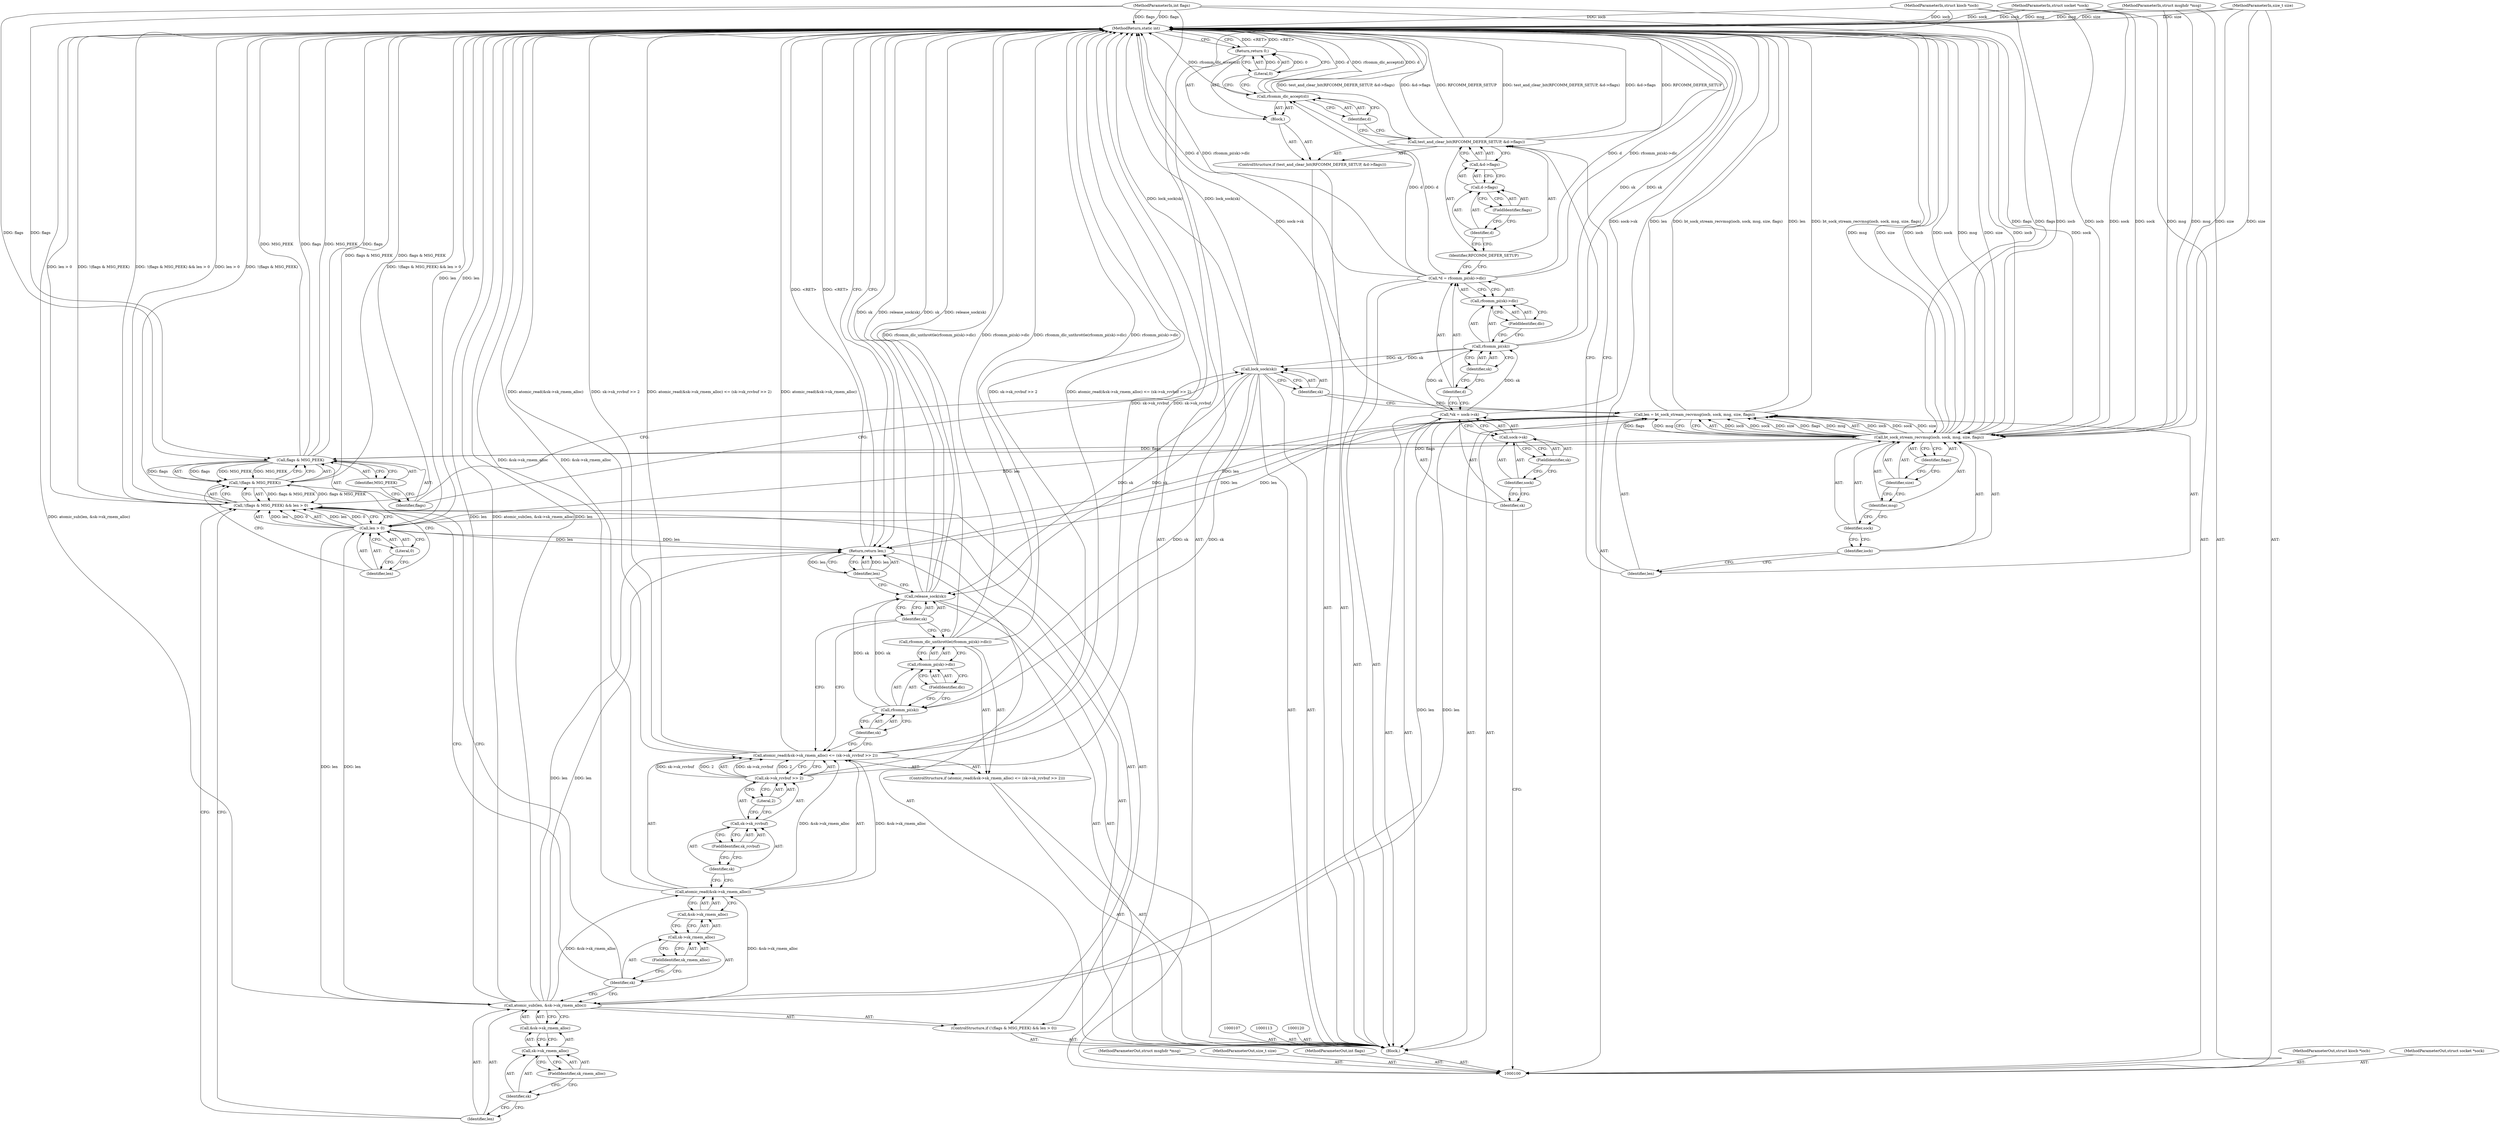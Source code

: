 digraph "0_linux_f3d3342602f8bcbf37d7c46641cb9bca7618eb1c_9" {
"1000179" [label="(MethodReturn,static int)"];
"1000101" [label="(MethodParameterIn,struct kiocb *iocb)"];
"1000276" [label="(MethodParameterOut,struct kiocb *iocb)"];
"1000102" [label="(MethodParameterIn,struct socket *sock)"];
"1000277" [label="(MethodParameterOut,struct socket *sock)"];
"1000132" [label="(Literal,0)"];
"1000131" [label="(Return,return 0;)"];
"1000133" [label="(Call,len = bt_sock_stream_recvmsg(iocb, sock, msg, size, flags))"];
"1000134" [label="(Identifier,len)"];
"1000136" [label="(Identifier,iocb)"];
"1000137" [label="(Identifier,sock)"];
"1000138" [label="(Identifier,msg)"];
"1000139" [label="(Identifier,size)"];
"1000140" [label="(Identifier,flags)"];
"1000135" [label="(Call,bt_sock_stream_recvmsg(iocb, sock, msg, size, flags))"];
"1000141" [label="(Call,lock_sock(sk))"];
"1000142" [label="(Identifier,sk)"];
"1000143" [label="(ControlStructure,if (!(flags & MSG_PEEK) && len > 0))"];
"1000148" [label="(Identifier,MSG_PEEK)"];
"1000149" [label="(Call,len > 0)"];
"1000150" [label="(Identifier,len)"];
"1000151" [label="(Literal,0)"];
"1000144" [label="(Call,!(flags & MSG_PEEK) && len > 0)"];
"1000145" [label="(Call,!(flags & MSG_PEEK))"];
"1000146" [label="(Call,flags & MSG_PEEK)"];
"1000147" [label="(Identifier,flags)"];
"1000153" [label="(Identifier,len)"];
"1000154" [label="(Call,&sk->sk_rmem_alloc)"];
"1000155" [label="(Call,sk->sk_rmem_alloc)"];
"1000156" [label="(Identifier,sk)"];
"1000152" [label="(Call,atomic_sub(len, &sk->sk_rmem_alloc))"];
"1000157" [label="(FieldIdentifier,sk_rmem_alloc)"];
"1000158" [label="(ControlStructure,if (atomic_read(&sk->sk_rmem_alloc) <= (sk->sk_rcvbuf >> 2)))"];
"1000161" [label="(Call,&sk->sk_rmem_alloc)"];
"1000162" [label="(Call,sk->sk_rmem_alloc)"];
"1000163" [label="(Identifier,sk)"];
"1000164" [label="(FieldIdentifier,sk_rmem_alloc)"];
"1000165" [label="(Call,sk->sk_rcvbuf >> 2)"];
"1000166" [label="(Call,sk->sk_rcvbuf)"];
"1000167" [label="(Identifier,sk)"];
"1000168" [label="(FieldIdentifier,sk_rcvbuf)"];
"1000159" [label="(Call,atomic_read(&sk->sk_rmem_alloc) <= (sk->sk_rcvbuf >> 2))"];
"1000160" [label="(Call,atomic_read(&sk->sk_rmem_alloc))"];
"1000169" [label="(Literal,2)"];
"1000103" [label="(MethodParameterIn,struct msghdr *msg)"];
"1000278" [label="(MethodParameterOut,struct msghdr *msg)"];
"1000104" [label="(MethodParameterIn,size_t size)"];
"1000279" [label="(MethodParameterOut,size_t size)"];
"1000105" [label="(MethodParameterIn,int flags)"];
"1000280" [label="(MethodParameterOut,int flags)"];
"1000170" [label="(Call,rfcomm_dlc_unthrottle(rfcomm_pi(sk)->dlc))"];
"1000171" [label="(Call,rfcomm_pi(sk)->dlc)"];
"1000172" [label="(Call,rfcomm_pi(sk))"];
"1000173" [label="(Identifier,sk)"];
"1000174" [label="(FieldIdentifier,dlc)"];
"1000175" [label="(Call,release_sock(sk))"];
"1000176" [label="(Identifier,sk)"];
"1000177" [label="(Return,return len;)"];
"1000178" [label="(Identifier,len)"];
"1000106" [label="(Block,)"];
"1000108" [label="(Call,*sk = sock->sk)"];
"1000109" [label="(Identifier,sk)"];
"1000110" [label="(Call,sock->sk)"];
"1000111" [label="(Identifier,sock)"];
"1000112" [label="(FieldIdentifier,sk)"];
"1000114" [label="(Call,*d = rfcomm_pi(sk)->dlc)"];
"1000115" [label="(Identifier,d)"];
"1000116" [label="(Call,rfcomm_pi(sk)->dlc)"];
"1000117" [label="(Call,rfcomm_pi(sk))"];
"1000118" [label="(Identifier,sk)"];
"1000119" [label="(FieldIdentifier,dlc)"];
"1000121" [label="(ControlStructure,if (test_and_clear_bit(RFCOMM_DEFER_SETUP, &d->flags)))"];
"1000123" [label="(Identifier,RFCOMM_DEFER_SETUP)"];
"1000124" [label="(Call,&d->flags)"];
"1000125" [label="(Call,d->flags)"];
"1000126" [label="(Identifier,d)"];
"1000127" [label="(FieldIdentifier,flags)"];
"1000128" [label="(Block,)"];
"1000122" [label="(Call,test_and_clear_bit(RFCOMM_DEFER_SETUP, &d->flags))"];
"1000130" [label="(Identifier,d)"];
"1000129" [label="(Call,rfcomm_dlc_accept(d))"];
"1000179" -> "1000100"  [label="AST: "];
"1000179" -> "1000131"  [label="CFG: "];
"1000179" -> "1000177"  [label="CFG: "];
"1000131" -> "1000179"  [label="DDG: <RET>"];
"1000129" -> "1000179"  [label="DDG: d"];
"1000129" -> "1000179"  [label="DDG: rfcomm_dlc_accept(d)"];
"1000104" -> "1000179"  [label="DDG: size"];
"1000105" -> "1000179"  [label="DDG: flags"];
"1000114" -> "1000179"  [label="DDG: d"];
"1000114" -> "1000179"  [label="DDG: rfcomm_pi(sk)->dlc"];
"1000152" -> "1000179"  [label="DDG: len"];
"1000152" -> "1000179"  [label="DDG: atomic_sub(len, &sk->sk_rmem_alloc)"];
"1000117" -> "1000179"  [label="DDG: sk"];
"1000135" -> "1000179"  [label="DDG: msg"];
"1000135" -> "1000179"  [label="DDG: size"];
"1000135" -> "1000179"  [label="DDG: iocb"];
"1000135" -> "1000179"  [label="DDG: sock"];
"1000145" -> "1000179"  [label="DDG: flags & MSG_PEEK"];
"1000159" -> "1000179"  [label="DDG: atomic_read(&sk->sk_rmem_alloc) <= (sk->sk_rcvbuf >> 2)"];
"1000159" -> "1000179"  [label="DDG: atomic_read(&sk->sk_rmem_alloc)"];
"1000159" -> "1000179"  [label="DDG: sk->sk_rcvbuf >> 2"];
"1000122" -> "1000179"  [label="DDG: RFCOMM_DEFER_SETUP"];
"1000122" -> "1000179"  [label="DDG: test_and_clear_bit(RFCOMM_DEFER_SETUP, &d->flags)"];
"1000122" -> "1000179"  [label="DDG: &d->flags"];
"1000141" -> "1000179"  [label="DDG: lock_sock(sk)"];
"1000165" -> "1000179"  [label="DDG: sk->sk_rcvbuf"];
"1000103" -> "1000179"  [label="DDG: msg"];
"1000144" -> "1000179"  [label="DDG: !(flags & MSG_PEEK) && len > 0"];
"1000144" -> "1000179"  [label="DDG: len > 0"];
"1000144" -> "1000179"  [label="DDG: !(flags & MSG_PEEK)"];
"1000133" -> "1000179"  [label="DDG: len"];
"1000133" -> "1000179"  [label="DDG: bt_sock_stream_recvmsg(iocb, sock, msg, size, flags)"];
"1000146" -> "1000179"  [label="DDG: MSG_PEEK"];
"1000146" -> "1000179"  [label="DDG: flags"];
"1000175" -> "1000179"  [label="DDG: sk"];
"1000175" -> "1000179"  [label="DDG: release_sock(sk)"];
"1000102" -> "1000179"  [label="DDG: sock"];
"1000101" -> "1000179"  [label="DDG: iocb"];
"1000108" -> "1000179"  [label="DDG: sock->sk"];
"1000170" -> "1000179"  [label="DDG: rfcomm_pi(sk)->dlc"];
"1000170" -> "1000179"  [label="DDG: rfcomm_dlc_unthrottle(rfcomm_pi(sk)->dlc)"];
"1000149" -> "1000179"  [label="DDG: len"];
"1000160" -> "1000179"  [label="DDG: &sk->sk_rmem_alloc"];
"1000177" -> "1000179"  [label="DDG: <RET>"];
"1000101" -> "1000100"  [label="AST: "];
"1000101" -> "1000179"  [label="DDG: iocb"];
"1000101" -> "1000135"  [label="DDG: iocb"];
"1000276" -> "1000100"  [label="AST: "];
"1000102" -> "1000100"  [label="AST: "];
"1000102" -> "1000179"  [label="DDG: sock"];
"1000102" -> "1000135"  [label="DDG: sock"];
"1000277" -> "1000100"  [label="AST: "];
"1000132" -> "1000131"  [label="AST: "];
"1000132" -> "1000129"  [label="CFG: "];
"1000131" -> "1000132"  [label="CFG: "];
"1000132" -> "1000131"  [label="DDG: 0"];
"1000131" -> "1000128"  [label="AST: "];
"1000131" -> "1000132"  [label="CFG: "];
"1000132" -> "1000131"  [label="AST: "];
"1000179" -> "1000131"  [label="CFG: "];
"1000131" -> "1000179"  [label="DDG: <RET>"];
"1000132" -> "1000131"  [label="DDG: 0"];
"1000133" -> "1000106"  [label="AST: "];
"1000133" -> "1000135"  [label="CFG: "];
"1000134" -> "1000133"  [label="AST: "];
"1000135" -> "1000133"  [label="AST: "];
"1000142" -> "1000133"  [label="CFG: "];
"1000133" -> "1000179"  [label="DDG: len"];
"1000133" -> "1000179"  [label="DDG: bt_sock_stream_recvmsg(iocb, sock, msg, size, flags)"];
"1000135" -> "1000133"  [label="DDG: iocb"];
"1000135" -> "1000133"  [label="DDG: sock"];
"1000135" -> "1000133"  [label="DDG: size"];
"1000135" -> "1000133"  [label="DDG: flags"];
"1000135" -> "1000133"  [label="DDG: msg"];
"1000133" -> "1000149"  [label="DDG: len"];
"1000133" -> "1000152"  [label="DDG: len"];
"1000133" -> "1000177"  [label="DDG: len"];
"1000134" -> "1000133"  [label="AST: "];
"1000134" -> "1000122"  [label="CFG: "];
"1000136" -> "1000134"  [label="CFG: "];
"1000136" -> "1000135"  [label="AST: "];
"1000136" -> "1000134"  [label="CFG: "];
"1000137" -> "1000136"  [label="CFG: "];
"1000137" -> "1000135"  [label="AST: "];
"1000137" -> "1000136"  [label="CFG: "];
"1000138" -> "1000137"  [label="CFG: "];
"1000138" -> "1000135"  [label="AST: "];
"1000138" -> "1000137"  [label="CFG: "];
"1000139" -> "1000138"  [label="CFG: "];
"1000139" -> "1000135"  [label="AST: "];
"1000139" -> "1000138"  [label="CFG: "];
"1000140" -> "1000139"  [label="CFG: "];
"1000140" -> "1000135"  [label="AST: "];
"1000140" -> "1000139"  [label="CFG: "];
"1000135" -> "1000140"  [label="CFG: "];
"1000135" -> "1000133"  [label="AST: "];
"1000135" -> "1000140"  [label="CFG: "];
"1000136" -> "1000135"  [label="AST: "];
"1000137" -> "1000135"  [label="AST: "];
"1000138" -> "1000135"  [label="AST: "];
"1000139" -> "1000135"  [label="AST: "];
"1000140" -> "1000135"  [label="AST: "];
"1000133" -> "1000135"  [label="CFG: "];
"1000135" -> "1000179"  [label="DDG: msg"];
"1000135" -> "1000179"  [label="DDG: size"];
"1000135" -> "1000179"  [label="DDG: iocb"];
"1000135" -> "1000179"  [label="DDG: sock"];
"1000135" -> "1000133"  [label="DDG: iocb"];
"1000135" -> "1000133"  [label="DDG: sock"];
"1000135" -> "1000133"  [label="DDG: size"];
"1000135" -> "1000133"  [label="DDG: flags"];
"1000135" -> "1000133"  [label="DDG: msg"];
"1000101" -> "1000135"  [label="DDG: iocb"];
"1000102" -> "1000135"  [label="DDG: sock"];
"1000103" -> "1000135"  [label="DDG: msg"];
"1000104" -> "1000135"  [label="DDG: size"];
"1000105" -> "1000135"  [label="DDG: flags"];
"1000135" -> "1000146"  [label="DDG: flags"];
"1000141" -> "1000106"  [label="AST: "];
"1000141" -> "1000142"  [label="CFG: "];
"1000142" -> "1000141"  [label="AST: "];
"1000147" -> "1000141"  [label="CFG: "];
"1000141" -> "1000179"  [label="DDG: lock_sock(sk)"];
"1000117" -> "1000141"  [label="DDG: sk"];
"1000141" -> "1000172"  [label="DDG: sk"];
"1000141" -> "1000175"  [label="DDG: sk"];
"1000142" -> "1000141"  [label="AST: "];
"1000142" -> "1000133"  [label="CFG: "];
"1000141" -> "1000142"  [label="CFG: "];
"1000143" -> "1000106"  [label="AST: "];
"1000144" -> "1000143"  [label="AST: "];
"1000152" -> "1000143"  [label="AST: "];
"1000148" -> "1000146"  [label="AST: "];
"1000148" -> "1000147"  [label="CFG: "];
"1000146" -> "1000148"  [label="CFG: "];
"1000149" -> "1000144"  [label="AST: "];
"1000149" -> "1000151"  [label="CFG: "];
"1000150" -> "1000149"  [label="AST: "];
"1000151" -> "1000149"  [label="AST: "];
"1000144" -> "1000149"  [label="CFG: "];
"1000149" -> "1000179"  [label="DDG: len"];
"1000149" -> "1000144"  [label="DDG: len"];
"1000149" -> "1000144"  [label="DDG: 0"];
"1000133" -> "1000149"  [label="DDG: len"];
"1000149" -> "1000152"  [label="DDG: len"];
"1000149" -> "1000177"  [label="DDG: len"];
"1000150" -> "1000149"  [label="AST: "];
"1000150" -> "1000145"  [label="CFG: "];
"1000151" -> "1000150"  [label="CFG: "];
"1000151" -> "1000149"  [label="AST: "];
"1000151" -> "1000150"  [label="CFG: "];
"1000149" -> "1000151"  [label="CFG: "];
"1000144" -> "1000143"  [label="AST: "];
"1000144" -> "1000145"  [label="CFG: "];
"1000144" -> "1000149"  [label="CFG: "];
"1000145" -> "1000144"  [label="AST: "];
"1000149" -> "1000144"  [label="AST: "];
"1000153" -> "1000144"  [label="CFG: "];
"1000163" -> "1000144"  [label="CFG: "];
"1000144" -> "1000179"  [label="DDG: !(flags & MSG_PEEK) && len > 0"];
"1000144" -> "1000179"  [label="DDG: len > 0"];
"1000144" -> "1000179"  [label="DDG: !(flags & MSG_PEEK)"];
"1000145" -> "1000144"  [label="DDG: flags & MSG_PEEK"];
"1000149" -> "1000144"  [label="DDG: len"];
"1000149" -> "1000144"  [label="DDG: 0"];
"1000145" -> "1000144"  [label="AST: "];
"1000145" -> "1000146"  [label="CFG: "];
"1000146" -> "1000145"  [label="AST: "];
"1000150" -> "1000145"  [label="CFG: "];
"1000144" -> "1000145"  [label="CFG: "];
"1000145" -> "1000179"  [label="DDG: flags & MSG_PEEK"];
"1000145" -> "1000144"  [label="DDG: flags & MSG_PEEK"];
"1000146" -> "1000145"  [label="DDG: flags"];
"1000146" -> "1000145"  [label="DDG: MSG_PEEK"];
"1000146" -> "1000145"  [label="AST: "];
"1000146" -> "1000148"  [label="CFG: "];
"1000147" -> "1000146"  [label="AST: "];
"1000148" -> "1000146"  [label="AST: "];
"1000145" -> "1000146"  [label="CFG: "];
"1000146" -> "1000179"  [label="DDG: MSG_PEEK"];
"1000146" -> "1000179"  [label="DDG: flags"];
"1000146" -> "1000145"  [label="DDG: flags"];
"1000146" -> "1000145"  [label="DDG: MSG_PEEK"];
"1000135" -> "1000146"  [label="DDG: flags"];
"1000105" -> "1000146"  [label="DDG: flags"];
"1000147" -> "1000146"  [label="AST: "];
"1000147" -> "1000141"  [label="CFG: "];
"1000148" -> "1000147"  [label="CFG: "];
"1000153" -> "1000152"  [label="AST: "];
"1000153" -> "1000144"  [label="CFG: "];
"1000156" -> "1000153"  [label="CFG: "];
"1000154" -> "1000152"  [label="AST: "];
"1000154" -> "1000155"  [label="CFG: "];
"1000155" -> "1000154"  [label="AST: "];
"1000152" -> "1000154"  [label="CFG: "];
"1000155" -> "1000154"  [label="AST: "];
"1000155" -> "1000157"  [label="CFG: "];
"1000156" -> "1000155"  [label="AST: "];
"1000157" -> "1000155"  [label="AST: "];
"1000154" -> "1000155"  [label="CFG: "];
"1000156" -> "1000155"  [label="AST: "];
"1000156" -> "1000153"  [label="CFG: "];
"1000157" -> "1000156"  [label="CFG: "];
"1000152" -> "1000143"  [label="AST: "];
"1000152" -> "1000154"  [label="CFG: "];
"1000153" -> "1000152"  [label="AST: "];
"1000154" -> "1000152"  [label="AST: "];
"1000163" -> "1000152"  [label="CFG: "];
"1000152" -> "1000179"  [label="DDG: len"];
"1000152" -> "1000179"  [label="DDG: atomic_sub(len, &sk->sk_rmem_alloc)"];
"1000133" -> "1000152"  [label="DDG: len"];
"1000149" -> "1000152"  [label="DDG: len"];
"1000152" -> "1000160"  [label="DDG: &sk->sk_rmem_alloc"];
"1000152" -> "1000177"  [label="DDG: len"];
"1000157" -> "1000155"  [label="AST: "];
"1000157" -> "1000156"  [label="CFG: "];
"1000155" -> "1000157"  [label="CFG: "];
"1000158" -> "1000106"  [label="AST: "];
"1000159" -> "1000158"  [label="AST: "];
"1000170" -> "1000158"  [label="AST: "];
"1000161" -> "1000160"  [label="AST: "];
"1000161" -> "1000162"  [label="CFG: "];
"1000162" -> "1000161"  [label="AST: "];
"1000160" -> "1000161"  [label="CFG: "];
"1000162" -> "1000161"  [label="AST: "];
"1000162" -> "1000164"  [label="CFG: "];
"1000163" -> "1000162"  [label="AST: "];
"1000164" -> "1000162"  [label="AST: "];
"1000161" -> "1000162"  [label="CFG: "];
"1000163" -> "1000162"  [label="AST: "];
"1000163" -> "1000152"  [label="CFG: "];
"1000163" -> "1000144"  [label="CFG: "];
"1000164" -> "1000163"  [label="CFG: "];
"1000164" -> "1000162"  [label="AST: "];
"1000164" -> "1000163"  [label="CFG: "];
"1000162" -> "1000164"  [label="CFG: "];
"1000165" -> "1000159"  [label="AST: "];
"1000165" -> "1000169"  [label="CFG: "];
"1000166" -> "1000165"  [label="AST: "];
"1000169" -> "1000165"  [label="AST: "];
"1000159" -> "1000165"  [label="CFG: "];
"1000165" -> "1000179"  [label="DDG: sk->sk_rcvbuf"];
"1000165" -> "1000159"  [label="DDG: sk->sk_rcvbuf"];
"1000165" -> "1000159"  [label="DDG: 2"];
"1000166" -> "1000165"  [label="AST: "];
"1000166" -> "1000168"  [label="CFG: "];
"1000167" -> "1000166"  [label="AST: "];
"1000168" -> "1000166"  [label="AST: "];
"1000169" -> "1000166"  [label="CFG: "];
"1000167" -> "1000166"  [label="AST: "];
"1000167" -> "1000160"  [label="CFG: "];
"1000168" -> "1000167"  [label="CFG: "];
"1000168" -> "1000166"  [label="AST: "];
"1000168" -> "1000167"  [label="CFG: "];
"1000166" -> "1000168"  [label="CFG: "];
"1000159" -> "1000158"  [label="AST: "];
"1000159" -> "1000165"  [label="CFG: "];
"1000160" -> "1000159"  [label="AST: "];
"1000165" -> "1000159"  [label="AST: "];
"1000173" -> "1000159"  [label="CFG: "];
"1000176" -> "1000159"  [label="CFG: "];
"1000159" -> "1000179"  [label="DDG: atomic_read(&sk->sk_rmem_alloc) <= (sk->sk_rcvbuf >> 2)"];
"1000159" -> "1000179"  [label="DDG: atomic_read(&sk->sk_rmem_alloc)"];
"1000159" -> "1000179"  [label="DDG: sk->sk_rcvbuf >> 2"];
"1000160" -> "1000159"  [label="DDG: &sk->sk_rmem_alloc"];
"1000165" -> "1000159"  [label="DDG: sk->sk_rcvbuf"];
"1000165" -> "1000159"  [label="DDG: 2"];
"1000160" -> "1000159"  [label="AST: "];
"1000160" -> "1000161"  [label="CFG: "];
"1000161" -> "1000160"  [label="AST: "];
"1000167" -> "1000160"  [label="CFG: "];
"1000160" -> "1000179"  [label="DDG: &sk->sk_rmem_alloc"];
"1000160" -> "1000159"  [label="DDG: &sk->sk_rmem_alloc"];
"1000152" -> "1000160"  [label="DDG: &sk->sk_rmem_alloc"];
"1000169" -> "1000165"  [label="AST: "];
"1000169" -> "1000166"  [label="CFG: "];
"1000165" -> "1000169"  [label="CFG: "];
"1000103" -> "1000100"  [label="AST: "];
"1000103" -> "1000179"  [label="DDG: msg"];
"1000103" -> "1000135"  [label="DDG: msg"];
"1000278" -> "1000100"  [label="AST: "];
"1000104" -> "1000100"  [label="AST: "];
"1000104" -> "1000179"  [label="DDG: size"];
"1000104" -> "1000135"  [label="DDG: size"];
"1000279" -> "1000100"  [label="AST: "];
"1000105" -> "1000100"  [label="AST: "];
"1000105" -> "1000179"  [label="DDG: flags"];
"1000105" -> "1000135"  [label="DDG: flags"];
"1000105" -> "1000146"  [label="DDG: flags"];
"1000280" -> "1000100"  [label="AST: "];
"1000170" -> "1000158"  [label="AST: "];
"1000170" -> "1000171"  [label="CFG: "];
"1000171" -> "1000170"  [label="AST: "];
"1000176" -> "1000170"  [label="CFG: "];
"1000170" -> "1000179"  [label="DDG: rfcomm_pi(sk)->dlc"];
"1000170" -> "1000179"  [label="DDG: rfcomm_dlc_unthrottle(rfcomm_pi(sk)->dlc)"];
"1000171" -> "1000170"  [label="AST: "];
"1000171" -> "1000174"  [label="CFG: "];
"1000172" -> "1000171"  [label="AST: "];
"1000174" -> "1000171"  [label="AST: "];
"1000170" -> "1000171"  [label="CFG: "];
"1000172" -> "1000171"  [label="AST: "];
"1000172" -> "1000173"  [label="CFG: "];
"1000173" -> "1000172"  [label="AST: "];
"1000174" -> "1000172"  [label="CFG: "];
"1000141" -> "1000172"  [label="DDG: sk"];
"1000172" -> "1000175"  [label="DDG: sk"];
"1000173" -> "1000172"  [label="AST: "];
"1000173" -> "1000159"  [label="CFG: "];
"1000172" -> "1000173"  [label="CFG: "];
"1000174" -> "1000171"  [label="AST: "];
"1000174" -> "1000172"  [label="CFG: "];
"1000171" -> "1000174"  [label="CFG: "];
"1000175" -> "1000106"  [label="AST: "];
"1000175" -> "1000176"  [label="CFG: "];
"1000176" -> "1000175"  [label="AST: "];
"1000178" -> "1000175"  [label="CFG: "];
"1000175" -> "1000179"  [label="DDG: sk"];
"1000175" -> "1000179"  [label="DDG: release_sock(sk)"];
"1000141" -> "1000175"  [label="DDG: sk"];
"1000172" -> "1000175"  [label="DDG: sk"];
"1000176" -> "1000175"  [label="AST: "];
"1000176" -> "1000170"  [label="CFG: "];
"1000176" -> "1000159"  [label="CFG: "];
"1000175" -> "1000176"  [label="CFG: "];
"1000177" -> "1000106"  [label="AST: "];
"1000177" -> "1000178"  [label="CFG: "];
"1000178" -> "1000177"  [label="AST: "];
"1000179" -> "1000177"  [label="CFG: "];
"1000177" -> "1000179"  [label="DDG: <RET>"];
"1000178" -> "1000177"  [label="DDG: len"];
"1000133" -> "1000177"  [label="DDG: len"];
"1000152" -> "1000177"  [label="DDG: len"];
"1000149" -> "1000177"  [label="DDG: len"];
"1000178" -> "1000177"  [label="AST: "];
"1000178" -> "1000175"  [label="CFG: "];
"1000177" -> "1000178"  [label="CFG: "];
"1000178" -> "1000177"  [label="DDG: len"];
"1000106" -> "1000100"  [label="AST: "];
"1000107" -> "1000106"  [label="AST: "];
"1000108" -> "1000106"  [label="AST: "];
"1000113" -> "1000106"  [label="AST: "];
"1000114" -> "1000106"  [label="AST: "];
"1000120" -> "1000106"  [label="AST: "];
"1000121" -> "1000106"  [label="AST: "];
"1000133" -> "1000106"  [label="AST: "];
"1000141" -> "1000106"  [label="AST: "];
"1000143" -> "1000106"  [label="AST: "];
"1000158" -> "1000106"  [label="AST: "];
"1000175" -> "1000106"  [label="AST: "];
"1000177" -> "1000106"  [label="AST: "];
"1000108" -> "1000106"  [label="AST: "];
"1000108" -> "1000110"  [label="CFG: "];
"1000109" -> "1000108"  [label="AST: "];
"1000110" -> "1000108"  [label="AST: "];
"1000115" -> "1000108"  [label="CFG: "];
"1000108" -> "1000179"  [label="DDG: sock->sk"];
"1000108" -> "1000117"  [label="DDG: sk"];
"1000109" -> "1000108"  [label="AST: "];
"1000109" -> "1000100"  [label="CFG: "];
"1000111" -> "1000109"  [label="CFG: "];
"1000110" -> "1000108"  [label="AST: "];
"1000110" -> "1000112"  [label="CFG: "];
"1000111" -> "1000110"  [label="AST: "];
"1000112" -> "1000110"  [label="AST: "];
"1000108" -> "1000110"  [label="CFG: "];
"1000111" -> "1000110"  [label="AST: "];
"1000111" -> "1000109"  [label="CFG: "];
"1000112" -> "1000111"  [label="CFG: "];
"1000112" -> "1000110"  [label="AST: "];
"1000112" -> "1000111"  [label="CFG: "];
"1000110" -> "1000112"  [label="CFG: "];
"1000114" -> "1000106"  [label="AST: "];
"1000114" -> "1000116"  [label="CFG: "];
"1000115" -> "1000114"  [label="AST: "];
"1000116" -> "1000114"  [label="AST: "];
"1000123" -> "1000114"  [label="CFG: "];
"1000114" -> "1000179"  [label="DDG: d"];
"1000114" -> "1000179"  [label="DDG: rfcomm_pi(sk)->dlc"];
"1000114" -> "1000129"  [label="DDG: d"];
"1000115" -> "1000114"  [label="AST: "];
"1000115" -> "1000108"  [label="CFG: "];
"1000118" -> "1000115"  [label="CFG: "];
"1000116" -> "1000114"  [label="AST: "];
"1000116" -> "1000119"  [label="CFG: "];
"1000117" -> "1000116"  [label="AST: "];
"1000119" -> "1000116"  [label="AST: "];
"1000114" -> "1000116"  [label="CFG: "];
"1000117" -> "1000116"  [label="AST: "];
"1000117" -> "1000118"  [label="CFG: "];
"1000118" -> "1000117"  [label="AST: "];
"1000119" -> "1000117"  [label="CFG: "];
"1000117" -> "1000179"  [label="DDG: sk"];
"1000108" -> "1000117"  [label="DDG: sk"];
"1000117" -> "1000141"  [label="DDG: sk"];
"1000118" -> "1000117"  [label="AST: "];
"1000118" -> "1000115"  [label="CFG: "];
"1000117" -> "1000118"  [label="CFG: "];
"1000119" -> "1000116"  [label="AST: "];
"1000119" -> "1000117"  [label="CFG: "];
"1000116" -> "1000119"  [label="CFG: "];
"1000121" -> "1000106"  [label="AST: "];
"1000122" -> "1000121"  [label="AST: "];
"1000128" -> "1000121"  [label="AST: "];
"1000123" -> "1000122"  [label="AST: "];
"1000123" -> "1000114"  [label="CFG: "];
"1000126" -> "1000123"  [label="CFG: "];
"1000124" -> "1000122"  [label="AST: "];
"1000124" -> "1000125"  [label="CFG: "];
"1000125" -> "1000124"  [label="AST: "];
"1000122" -> "1000124"  [label="CFG: "];
"1000125" -> "1000124"  [label="AST: "];
"1000125" -> "1000127"  [label="CFG: "];
"1000126" -> "1000125"  [label="AST: "];
"1000127" -> "1000125"  [label="AST: "];
"1000124" -> "1000125"  [label="CFG: "];
"1000126" -> "1000125"  [label="AST: "];
"1000126" -> "1000123"  [label="CFG: "];
"1000127" -> "1000126"  [label="CFG: "];
"1000127" -> "1000125"  [label="AST: "];
"1000127" -> "1000126"  [label="CFG: "];
"1000125" -> "1000127"  [label="CFG: "];
"1000128" -> "1000121"  [label="AST: "];
"1000129" -> "1000128"  [label="AST: "];
"1000131" -> "1000128"  [label="AST: "];
"1000122" -> "1000121"  [label="AST: "];
"1000122" -> "1000124"  [label="CFG: "];
"1000123" -> "1000122"  [label="AST: "];
"1000124" -> "1000122"  [label="AST: "];
"1000130" -> "1000122"  [label="CFG: "];
"1000134" -> "1000122"  [label="CFG: "];
"1000122" -> "1000179"  [label="DDG: RFCOMM_DEFER_SETUP"];
"1000122" -> "1000179"  [label="DDG: test_and_clear_bit(RFCOMM_DEFER_SETUP, &d->flags)"];
"1000122" -> "1000179"  [label="DDG: &d->flags"];
"1000130" -> "1000129"  [label="AST: "];
"1000130" -> "1000122"  [label="CFG: "];
"1000129" -> "1000130"  [label="CFG: "];
"1000129" -> "1000128"  [label="AST: "];
"1000129" -> "1000130"  [label="CFG: "];
"1000130" -> "1000129"  [label="AST: "];
"1000132" -> "1000129"  [label="CFG: "];
"1000129" -> "1000179"  [label="DDG: d"];
"1000129" -> "1000179"  [label="DDG: rfcomm_dlc_accept(d)"];
"1000114" -> "1000129"  [label="DDG: d"];
}
